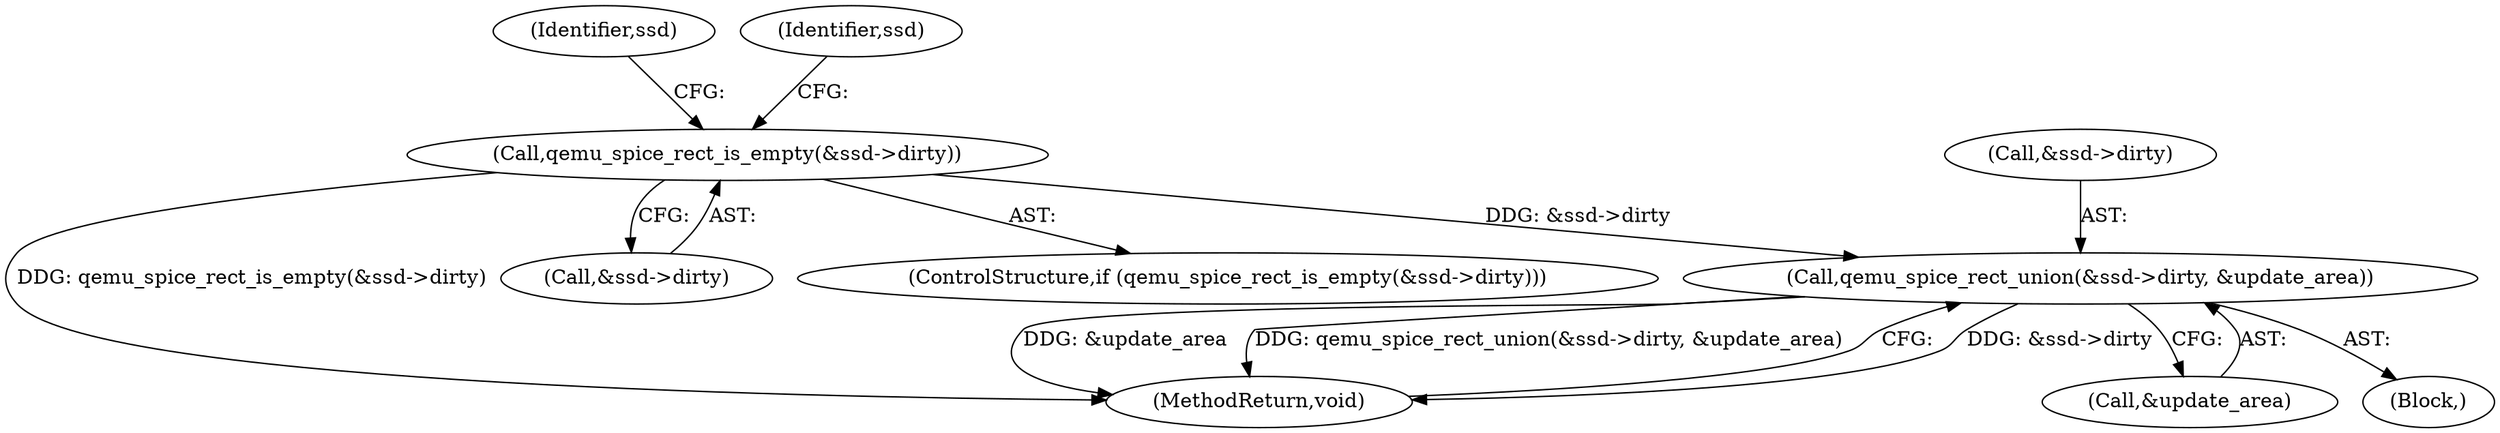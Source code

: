 digraph "0_qemu_ab9509cceabef28071e41bdfa073083859c949a7_0@pointer" {
"1000261" [label="(Call,qemu_spice_rect_union(&ssd->dirty, &update_area))"];
"1000251" [label="(Call,qemu_spice_rect_is_empty(&ssd->dirty))"];
"1000251" [label="(Call,qemu_spice_rect_is_empty(&ssd->dirty))"];
"1000268" [label="(MethodReturn,void)"];
"1000262" [label="(Call,&ssd->dirty)"];
"1000266" [label="(Call,&update_area)"];
"1000259" [label="(Identifier,ssd)"];
"1000104" [label="(Block,)"];
"1000264" [label="(Identifier,ssd)"];
"1000252" [label="(Call,&ssd->dirty)"];
"1000261" [label="(Call,qemu_spice_rect_union(&ssd->dirty, &update_area))"];
"1000250" [label="(ControlStructure,if (qemu_spice_rect_is_empty(&ssd->dirty)))"];
"1000261" -> "1000104"  [label="AST: "];
"1000261" -> "1000266"  [label="CFG: "];
"1000262" -> "1000261"  [label="AST: "];
"1000266" -> "1000261"  [label="AST: "];
"1000268" -> "1000261"  [label="CFG: "];
"1000261" -> "1000268"  [label="DDG: &ssd->dirty"];
"1000261" -> "1000268"  [label="DDG: &update_area"];
"1000261" -> "1000268"  [label="DDG: qemu_spice_rect_union(&ssd->dirty, &update_area)"];
"1000251" -> "1000261"  [label="DDG: &ssd->dirty"];
"1000251" -> "1000250"  [label="AST: "];
"1000251" -> "1000252"  [label="CFG: "];
"1000252" -> "1000251"  [label="AST: "];
"1000259" -> "1000251"  [label="CFG: "];
"1000264" -> "1000251"  [label="CFG: "];
"1000251" -> "1000268"  [label="DDG: qemu_spice_rect_is_empty(&ssd->dirty)"];
}
